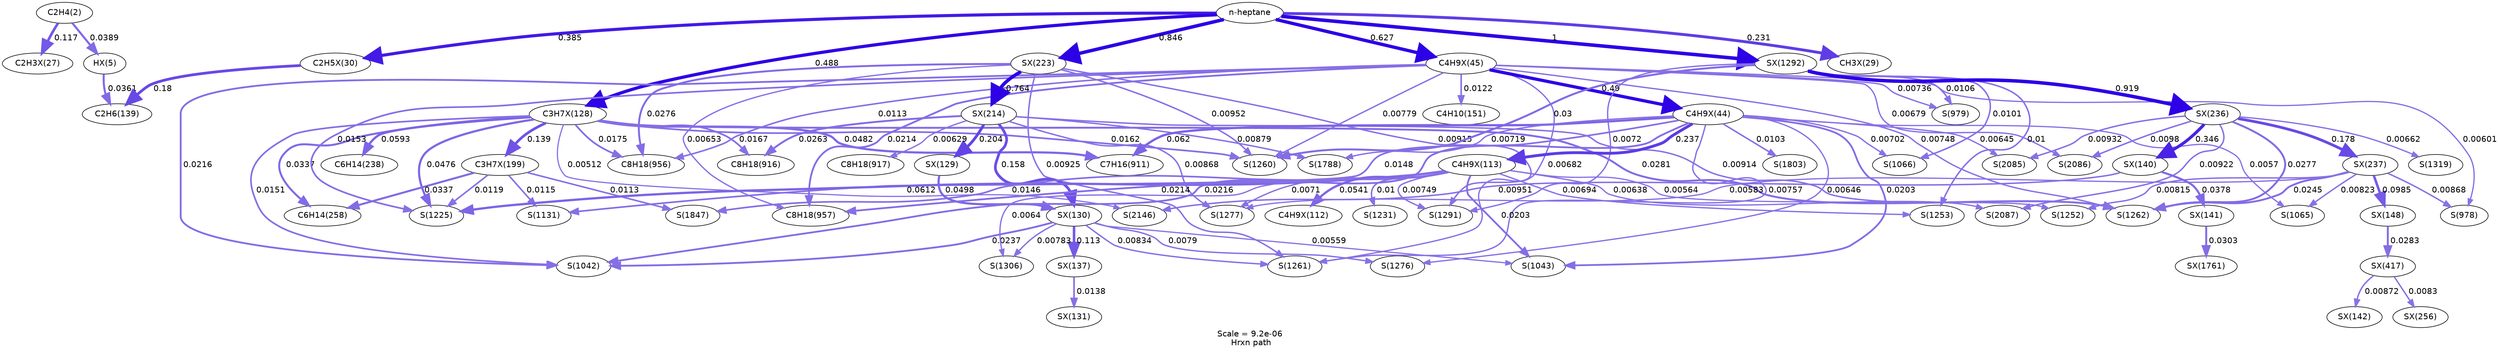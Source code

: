 digraph reaction_paths {
center=1;
s5 -> s107[fontname="Helvetica", style="setlinewidth(3.55)", arrowsize=1.77, color="0.7, 0.539, 0.9"
, label=" 0.0389"];
s5 -> s108[fontname="Helvetica", style="setlinewidth(4.38)", arrowsize=2.19, color="0.7, 0.617, 0.9"
, label=" 0.117"];
s107 -> s15[fontname="Helvetica", style="setlinewidth(3.49)", arrowsize=1.75, color="0.7, 0.536, 0.9"
, label=" 0.0361"];
s111 -> s15[fontname="Helvetica", style="setlinewidth(4.71)", arrowsize=2.35, color="0.7, 0.68, 0.9"
, label=" 0.18"];
s0 -> s111[fontname="Helvetica", style="setlinewidth(5.28)", arrowsize=2.64, color="0.7, 0.885, 0.9"
, label=" 0.385"];
s0 -> s110[fontname="Helvetica", style="setlinewidth(4.89)", arrowsize=2.45, color="0.7, 0.731, 0.9"
, label=" 0.231"];
s128 -> s139[fontname="Helvetica", style="setlinewidth(4.51)", arrowsize=2.26, color="0.7, 0.639, 0.9"
, label=" 0.139"];
s128 -> s26[fontname="Helvetica", style="setlinewidth(3.44)", arrowsize=1.72, color="0.7, 0.534, 0.9"
, label=" 0.0337"];
s0 -> s128[fontname="Helvetica", style="setlinewidth(5.46)", arrowsize=2.73, color="0.7, 0.988, 0.9"
, label=" 0.488"];
s128 -> s35[fontname="Helvetica", style="setlinewidth(3.71)", arrowsize=1.86, color="0.7, 0.548, 0.9"
, label=" 0.0482"];
s128 -> s62[fontname="Helvetica", style="setlinewidth(3.7)", arrowsize=1.85, color="0.7, 0.548, 0.9"
, label=" 0.0476"];
s128 -> s21[fontname="Helvetica", style="setlinewidth(3.87)", arrowsize=1.93, color="0.7, 0.559, 0.9"
, label=" 0.0593"];
s128 -> s45[fontname="Helvetica", style="setlinewidth(2.83)", arrowsize=1.42, color="0.7, 0.515, 0.9"
, label=" 0.0151"];
s128 -> s38[fontname="Helvetica", style="setlinewidth(2.95)", arrowsize=1.47, color="0.7, 0.518, 0.9"
, label=" 0.0175"];
s128 -> s36[fontname="Helvetica", style="setlinewidth(2.91)", arrowsize=1.46, color="0.7, 0.517, 0.9"
, label=" 0.0167"];
s128 -> s70[fontname="Helvetica", style="setlinewidth(3.3)", arrowsize=1.65, color="0.7, 0.528, 0.9"
, label=" 0.0281"];
s128 -> s68[fontname="Helvetica", style="setlinewidth(2.89)", arrowsize=1.44, color="0.7, 0.516, 0.9"
, label=" 0.0162"];
s128 -> s97[fontname="Helvetica", style="setlinewidth(2.02)", arrowsize=1.01, color="0.7, 0.505, 0.9"
, label=" 0.00512"];
s139 -> s26[fontname="Helvetica", style="setlinewidth(3.44)", arrowsize=1.72, color="0.7, 0.534, 0.9"
, label=" 0.0337"];
s139 -> s52[fontname="Helvetica", style="setlinewidth(2.63)", arrowsize=1.31, color="0.7, 0.512, 0.9"
, label=" 0.0115"];
s139 -> s62[fontname="Helvetica", style="setlinewidth(2.65)", arrowsize=1.33, color="0.7, 0.512, 0.9"
, label=" 0.0119"];
s139 -> s84[fontname="Helvetica", style="setlinewidth(2.62)", arrowsize=1.31, color="0.7, 0.511, 0.9"
, label=" 0.0113"];
s118 -> s18[fontname="Helvetica", style="setlinewidth(2.67)", arrowsize=1.34, color="0.7, 0.512, 0.9"
, label=" 0.0122"];
s143 -> s142[fontname="Helvetica", style="setlinewidth(5.8)", arrowsize=2.9, color="0.7, 1.26, 0.9"
, label=" 0.764"];
s142 -> s129[fontname="Helvetica", style="setlinewidth(4.8)", arrowsize=2.4, color="0.7, 0.704, 0.9"
, label=" 0.204"];
s142 -> s130[fontname="Helvetica", style="setlinewidth(4.61)", arrowsize=2.3, color="0.7, 0.658, 0.9"
, label=" 0.158"];
s142 -> s36[fontname="Helvetica", style="setlinewidth(3.25)", arrowsize=1.63, color="0.7, 0.526, 0.9"
, label=" 0.0263"];
s142 -> s70[fontname="Helvetica", style="setlinewidth(2.46)", arrowsize=1.23, color="0.7, 0.509, 0.9"
, label=" 0.00914"];
s142 -> s72[fontname="Helvetica", style="setlinewidth(2.42)", arrowsize=1.21, color="0.7, 0.509, 0.9"
, label=" 0.00868"];
s142 -> s81[fontname="Helvetica", style="setlinewidth(2.43)", arrowsize=1.21, color="0.7, 0.509, 0.9"
, label=" 0.00879"];
s142 -> s37[fontname="Helvetica", style="setlinewidth(2.17)", arrowsize=1.09, color="0.7, 0.506, 0.9"
, label=" 0.00629"];
s0 -> s143[fontname="Helvetica", style="setlinewidth(5.87)", arrowsize=2.94, color="0.7, 1.35, 0.9"
, label=" 0.846"];
s143 -> s38[fontname="Helvetica", style="setlinewidth(3.29)", arrowsize=1.64, color="0.7, 0.528, 0.9"
, label=" 0.0276"];
s143 -> s39[fontname="Helvetica", style="setlinewidth(2.2)", arrowsize=1.1, color="0.7, 0.507, 0.9"
, label=" 0.00653"];
s143 -> s69[fontname="Helvetica", style="setlinewidth(2.46)", arrowsize=1.23, color="0.7, 0.509, 0.9"
, label=" 0.00925"];
s143 -> s73[fontname="Helvetica", style="setlinewidth(2.46)", arrowsize=1.23, color="0.7, 0.509, 0.9"
, label=" 0.00915"];
s143 -> s68[fontname="Helvetica", style="setlinewidth(2.49)", arrowsize=1.24, color="0.7, 0.51, 0.9"
, label=" 0.00952"];
s0 -> s118[fontname="Helvetica", style="setlinewidth(5.65)", arrowsize=2.82, color="0.7, 1.13, 0.9"
, label=" 0.627"];
s0 -> s211[fontname="Helvetica", style="setlinewidth(6)", arrowsize=3, color="0.7, 1.5, 0.9"
, label=" 1"];
s129 -> s130[fontname="Helvetica", style="setlinewidth(3.74)", arrowsize=1.87, color="0.7, 0.55, 0.9"
, label=" 0.0498"];
s130 -> s132[fontname="Helvetica", style="setlinewidth(4.36)", arrowsize=2.18, color="0.7, 0.613, 0.9"
, label=" 0.113"];
s130 -> s45[fontname="Helvetica", style="setlinewidth(3.17)", arrowsize=1.59, color="0.7, 0.524, 0.9"
, label=" 0.0237"];
s130 -> s46[fontname="Helvetica", style="setlinewidth(2.08)", arrowsize=1.04, color="0.7, 0.506, 0.9"
, label=" 0.00559"];
s130 -> s69[fontname="Helvetica", style="setlinewidth(2.39)", arrowsize=1.19, color="0.7, 0.508, 0.9"
, label=" 0.00834"];
s130 -> s74[fontname="Helvetica", style="setlinewidth(2.34)", arrowsize=1.17, color="0.7, 0.508, 0.9"
, label=" 0.00783"];
s130 -> s71[fontname="Helvetica", style="setlinewidth(2.35)", arrowsize=1.17, color="0.7, 0.508, 0.9"
, label=" 0.0079"];
s132 -> s131[fontname="Helvetica", style="setlinewidth(2.77)", arrowsize=1.38, color="0.7, 0.514, 0.9"
, label=" 0.0138"];
s118 -> s40[fontname="Helvetica", style="setlinewidth(2.14)", arrowsize=1.07, color="0.7, 0.506, 0.9"
, label=" 0.00601"];
s150 -> s40[fontname="Helvetica", style="setlinewidth(2.42)", arrowsize=1.21, color="0.7, 0.509, 0.9"
, label=" 0.00868"];
s117 -> s47[fontname="Helvetica", style="setlinewidth(2.1)", arrowsize=1.05, color="0.7, 0.506, 0.9"
, label=" 0.0057"];
s150 -> s47[fontname="Helvetica", style="setlinewidth(2.38)", arrowsize=1.19, color="0.7, 0.508, 0.9"
, label=" 0.00823"];
s117 -> s48[fontname="Helvetica", style="setlinewidth(2.26)", arrowsize=1.13, color="0.7, 0.507, 0.9"
, label=" 0.00702"];
s211 -> s48[fontname="Helvetica", style="setlinewidth(2.53)", arrowsize=1.27, color="0.7, 0.51, 0.9"
, label=" 0.0101"];
s118 -> s41[fontname="Helvetica", style="setlinewidth(2.29)", arrowsize=1.15, color="0.7, 0.507, 0.9"
, label=" 0.00736"];
s211 -> s41[fontname="Helvetica", style="setlinewidth(2.57)", arrowsize=1.28, color="0.7, 0.511, 0.9"
, label=" 0.0106"];
s126 -> s64[fontname="Helvetica", style="setlinewidth(2.09)", arrowsize=1.05, color="0.7, 0.506, 0.9"
, label=" 0.00564"];
s150 -> s64[fontname="Helvetica", style="setlinewidth(2.37)", arrowsize=1.18, color="0.7, 0.508, 0.9"
, label=" 0.00815"];
s126 -> s65[fontname="Helvetica", style="setlinewidth(2.25)", arrowsize=1.12, color="0.7, 0.507, 0.9"
, label=" 0.00694"];
s211 -> s65[fontname="Helvetica", style="setlinewidth(2.53)", arrowsize=1.26, color="0.7, 0.51, 0.9"
, label=" 0.01"];
s117 -> s35[fontname="Helvetica", style="setlinewidth(3.9)", arrowsize=1.95, color="0.7, 0.562, 0.9"
, label=" 0.062"];
s117 -> s52[fontname="Helvetica", style="setlinewidth(2.82)", arrowsize=1.41, color="0.7, 0.515, 0.9"
, label=" 0.0148"];
s118 -> s62[fontname="Helvetica", style="setlinewidth(2.84)", arrowsize=1.42, color="0.7, 0.515, 0.9"
, label=" 0.0153"];
s126 -> s62[fontname="Helvetica", style="setlinewidth(3.89)", arrowsize=1.95, color="0.7, 0.561, 0.9"
, label=" 0.0612"];
s118 -> s117[fontname="Helvetica", style="setlinewidth(5.46)", arrowsize=2.73, color="0.7, 0.99, 0.9"
, label=" 0.49"];
s117 -> s126[fontname="Helvetica", style="setlinewidth(4.91)", arrowsize=2.46, color="0.7, 0.737, 0.9"
, label=" 0.237"];
s117 -> s45[fontname="Helvetica", style="setlinewidth(3.1)", arrowsize=1.55, color="0.7, 0.522, 0.9"
, label=" 0.0216"];
s117 -> s46[fontname="Helvetica", style="setlinewidth(3.06)", arrowsize=1.53, color="0.7, 0.52, 0.9"
, label=" 0.0203"];
s117 -> s69[fontname="Helvetica", style="setlinewidth(2.31)", arrowsize=1.16, color="0.7, 0.508, 0.9"
, label=" 0.00757"];
s117 -> s81[fontname="Helvetica", style="setlinewidth(2.27)", arrowsize=1.14, color="0.7, 0.507, 0.9"
, label=" 0.00719"];
s117 -> s71[fontname="Helvetica", style="setlinewidth(2.19)", arrowsize=1.1, color="0.7, 0.506, 0.9"
, label=" 0.00646"];
s117 -> s90[fontname="Helvetica", style="setlinewidth(2.19)", arrowsize=1.1, color="0.7, 0.506, 0.9"
, label=" 0.00645"];
s117 -> s83[fontname="Helvetica", style="setlinewidth(2.54)", arrowsize=1.27, color="0.7, 0.51, 0.9"
, label=" 0.0103"];
s118 -> s45[fontname="Helvetica", style="setlinewidth(3.1)", arrowsize=1.55, color="0.7, 0.522, 0.9"
, label=" 0.0216"];
s118 -> s38[fontname="Helvetica", style="setlinewidth(2.62)", arrowsize=1.31, color="0.7, 0.511, 0.9"
, label=" 0.0113"];
s118 -> s39[fontname="Helvetica", style="setlinewidth(3.1)", arrowsize=1.55, color="0.7, 0.521, 0.9"
, label=" 0.0214"];
s118 -> s69[fontname="Helvetica", style="setlinewidth(2.23)", arrowsize=1.12, color="0.7, 0.507, 0.9"
, label=" 0.00682"];
s118 -> s70[fontname="Helvetica", style="setlinewidth(2.3)", arrowsize=1.15, color="0.7, 0.507, 0.9"
, label=" 0.00748"];
s118 -> s68[fontname="Helvetica", style="setlinewidth(2.33)", arrowsize=1.17, color="0.7, 0.508, 0.9"
, label=" 0.00779"];
s118 -> s91[fontname="Helvetica", style="setlinewidth(2.23)", arrowsize=1.12, color="0.7, 0.507, 0.9"
, label=" 0.00679"];
s126 -> s125[fontname="Helvetica", style="setlinewidth(3.8)", arrowsize=1.9, color="0.7, 0.554, 0.9"
, label=" 0.0541"];
s126 -> s39[fontname="Helvetica", style="setlinewidth(3.1)", arrowsize=1.55, color="0.7, 0.521, 0.9"
, label=" 0.0214"];
s126 -> s46[fontname="Helvetica", style="setlinewidth(3.06)", arrowsize=1.53, color="0.7, 0.52, 0.9"
, label=" 0.0203"];
s126 -> s84[fontname="Helvetica", style="setlinewidth(2.81)", arrowsize=1.4, color="0.7, 0.515, 0.9"
, label=" 0.0146"];
s126 -> s63[fontname="Helvetica", style="setlinewidth(2.53)", arrowsize=1.26, color="0.7, 0.51, 0.9"
, label=" 0.01"];
s126 -> s73[fontname="Helvetica", style="setlinewidth(2.31)", arrowsize=1.15, color="0.7, 0.507, 0.9"
, label=" 0.00749"];
s126 -> s72[fontname="Helvetica", style="setlinewidth(2.27)", arrowsize=1.13, color="0.7, 0.507, 0.9"
, label=" 0.0071"];
s126 -> s74[fontname="Helvetica", style="setlinewidth(2.19)", arrowsize=1.09, color="0.7, 0.506, 0.9"
, label=" 0.0064"];
s126 -> s92[fontname="Helvetica", style="setlinewidth(2.18)", arrowsize=1.09, color="0.7, 0.506, 0.9"
, label=" 0.00638"];
s211 -> s73[fontname="Helvetica", style="setlinewidth(2.28)", arrowsize=1.14, color="0.7, 0.507, 0.9"
, label=" 0.0072"];
s149 -> s70[fontname="Helvetica", style="setlinewidth(3.29)", arrowsize=1.65, color="0.7, 0.528, 0.9"
, label=" 0.0277"];
s150 -> s70[fontname="Helvetica", style="setlinewidth(3.2)", arrowsize=1.6, color="0.7, 0.524, 0.9"
, label=" 0.0245"];
s150 -> s72[fontname="Helvetica", style="setlinewidth(2.12)", arrowsize=1.06, color="0.7, 0.506, 0.9"
, label=" 0.00583"];
s211 -> s68[fontname="Helvetica", style="setlinewidth(3.35)", arrowsize=1.68, color="0.7, 0.53, 0.9"
, label=" 0.03"];
s211 -> s149[fontname="Helvetica", style="setlinewidth(5.94)", arrowsize=2.97, color="0.7, 1.42, 0.9"
, label=" 0.919"];
s149 -> s134[fontname="Helvetica", style="setlinewidth(5.2)", arrowsize=2.6, color="0.7, 0.846, 0.9"
, label=" 0.346"];
s149 -> s150[fontname="Helvetica", style="setlinewidth(4.7)", arrowsize=2.35, color="0.7, 0.678, 0.9"
, label=" 0.178"];
s149 -> s75[fontname="Helvetica", style="setlinewidth(2.21)", arrowsize=1.11, color="0.7, 0.507, 0.9"
, label=" 0.00662"];
s149 -> s92[fontname="Helvetica", style="setlinewidth(2.46)", arrowsize=1.23, color="0.7, 0.509, 0.9"
, label=" 0.00922"];
s149 -> s90[fontname="Helvetica", style="setlinewidth(2.47)", arrowsize=1.24, color="0.7, 0.509, 0.9"
, label=" 0.00932"];
s149 -> s91[fontname="Helvetica", style="setlinewidth(2.51)", arrowsize=1.25, color="0.7, 0.51, 0.9"
, label=" 0.0098"];
s134 -> s135[fontname="Helvetica", style="setlinewidth(3.53)", arrowsize=1.76, color="0.7, 0.538, 0.9"
, label=" 0.0378"];
s134 -> s97[fontname="Helvetica", style="setlinewidth(2.49)", arrowsize=1.24, color="0.7, 0.51, 0.9"
, label=" 0.00951"];
s150 -> s137[fontname="Helvetica", style="setlinewidth(4.25)", arrowsize=2.12, color="0.7, 0.598, 0.9"
, label=" 0.0985"];
s135 -> s235[fontname="Helvetica", style="setlinewidth(3.36)", arrowsize=1.68, color="0.7, 0.53, 0.9"
, label=" 0.0303"];
s137 -> s171[fontname="Helvetica", style="setlinewidth(3.31)", arrowsize=1.65, color="0.7, 0.528, 0.9"
, label=" 0.0283"];
s171 -> s157[fontname="Helvetica", style="setlinewidth(2.38)", arrowsize=1.19, color="0.7, 0.508, 0.9"
, label=" 0.0083"];
s171 -> s136[fontname="Helvetica", style="setlinewidth(2.42)", arrowsize=1.21, color="0.7, 0.509, 0.9"
, label=" 0.00872"];
s0 [ fontname="Helvetica", label="n-heptane"];
s5 [ fontname="Helvetica", label="C2H4(2)"];
s15 [ fontname="Helvetica", label="C2H6(139)"];
s18 [ fontname="Helvetica", label="C4H10(151)"];
s21 [ fontname="Helvetica", label="C6H14(238)"];
s26 [ fontname="Helvetica", label="C6H14(258)"];
s35 [ fontname="Helvetica", label="C7H16(911)"];
s36 [ fontname="Helvetica", label="C8H18(916)"];
s37 [ fontname="Helvetica", label="C8H18(917)"];
s38 [ fontname="Helvetica", label="C8H18(956)"];
s39 [ fontname="Helvetica", label="C8H18(957)"];
s40 [ fontname="Helvetica", label="S(978)"];
s41 [ fontname="Helvetica", label="S(979)"];
s45 [ fontname="Helvetica", label="S(1042)"];
s46 [ fontname="Helvetica", label="S(1043)"];
s47 [ fontname="Helvetica", label="S(1065)"];
s48 [ fontname="Helvetica", label="S(1066)"];
s52 [ fontname="Helvetica", label="S(1131)"];
s62 [ fontname="Helvetica", label="S(1225)"];
s63 [ fontname="Helvetica", label="S(1231)"];
s64 [ fontname="Helvetica", label="S(1252)"];
s65 [ fontname="Helvetica", label="S(1253)"];
s68 [ fontname="Helvetica", label="S(1260)"];
s69 [ fontname="Helvetica", label="S(1261)"];
s70 [ fontname="Helvetica", label="S(1262)"];
s71 [ fontname="Helvetica", label="S(1276)"];
s72 [ fontname="Helvetica", label="S(1277)"];
s73 [ fontname="Helvetica", label="S(1291)"];
s74 [ fontname="Helvetica", label="S(1306)"];
s75 [ fontname="Helvetica", label="S(1319)"];
s81 [ fontname="Helvetica", label="S(1788)"];
s83 [ fontname="Helvetica", label="S(1803)"];
s84 [ fontname="Helvetica", label="S(1847)"];
s90 [ fontname="Helvetica", label="S(2085)"];
s91 [ fontname="Helvetica", label="S(2086)"];
s92 [ fontname="Helvetica", label="S(2087)"];
s97 [ fontname="Helvetica", label="S(2146)"];
s107 [ fontname="Helvetica", label="HX(5)"];
s108 [ fontname="Helvetica", label="C2H3X(27)"];
s110 [ fontname="Helvetica", label="CH3X(29)"];
s111 [ fontname="Helvetica", label="C2H5X(30)"];
s117 [ fontname="Helvetica", label="C4H9X(44)"];
s118 [ fontname="Helvetica", label="C4H9X(45)"];
s125 [ fontname="Helvetica", label="C4H9X(112)"];
s126 [ fontname="Helvetica", label="C4H9X(113)"];
s128 [ fontname="Helvetica", label="C3H7X(128)"];
s129 [ fontname="Helvetica", label="SX(129)"];
s130 [ fontname="Helvetica", label="SX(130)"];
s131 [ fontname="Helvetica", label="SX(131)"];
s132 [ fontname="Helvetica", label="SX(137)"];
s134 [ fontname="Helvetica", label="SX(140)"];
s135 [ fontname="Helvetica", label="SX(141)"];
s136 [ fontname="Helvetica", label="SX(142)"];
s137 [ fontname="Helvetica", label="SX(148)"];
s139 [ fontname="Helvetica", label="C3H7X(199)"];
s142 [ fontname="Helvetica", label="SX(214)"];
s143 [ fontname="Helvetica", label="SX(223)"];
s149 [ fontname="Helvetica", label="SX(236)"];
s150 [ fontname="Helvetica", label="SX(237)"];
s157 [ fontname="Helvetica", label="SX(256)"];
s171 [ fontname="Helvetica", label="SX(417)"];
s211 [ fontname="Helvetica", label="SX(1292)"];
s235 [ fontname="Helvetica", label="SX(1761)"];
 label = "Scale = 9.2e-06\l Hrxn path";
 fontname = "Helvetica";
}
